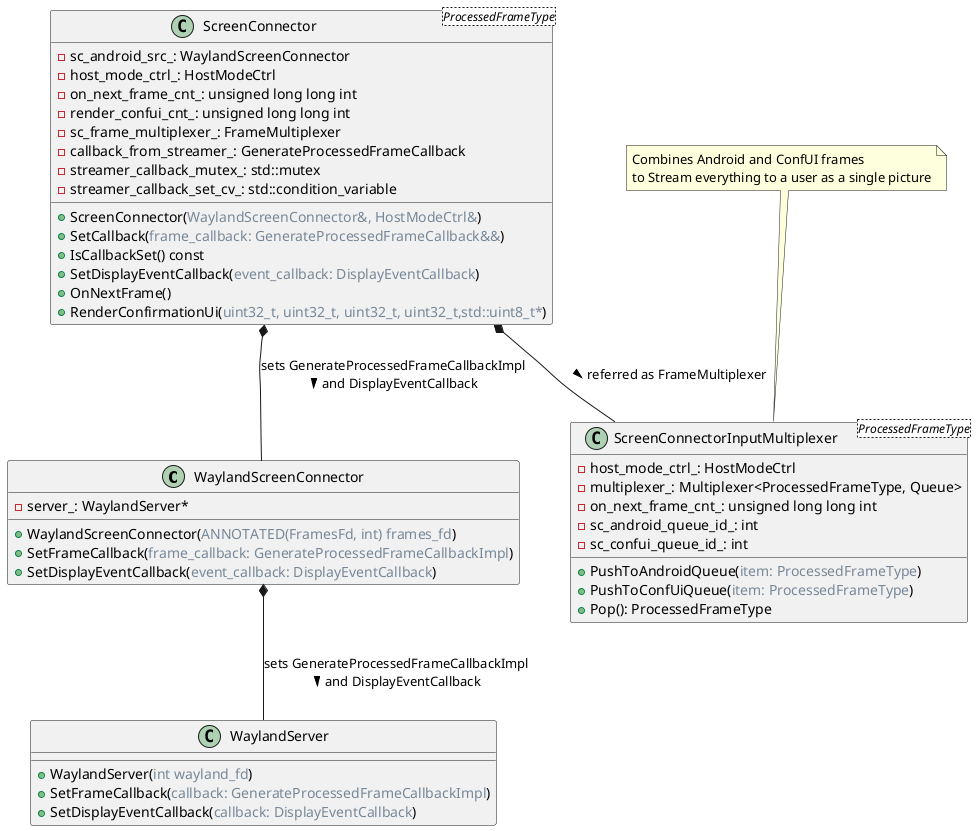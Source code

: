 @startuml

class WaylandScreenConnector {
  -server_: WaylandServer*
  +WaylandScreenConnector(<color:LightSlateGray>ANNOTATED(FramesFd, int) frames_fd</color>)
  +SetFrameCallback(<color:LightSlateGray>frame_callback: GenerateProcessedFrameCallbackImpl</color>)
  +SetDisplayEventCallback(<color:LightSlateGray>event_callback: DisplayEventCallback</color>)
}

' todo remove
class WaylandServer {
  +WaylandServer(<color:LightSlateGray>int wayland_fd</color>)
  +SetFrameCallback(<color:LightSlateGray>callback: GenerateProcessedFrameCallbackImpl</color>)
  +SetDisplayEventCallback(<color:LightSlateGray>callback: DisplayEventCallback</color>)
}

class ScreenConnector<ProcessedFrameType> {
  -sc_android_src_: WaylandScreenConnector
  -host_mode_ctrl_: HostModeCtrl
  -on_next_frame_cnt_: unsigned long long int
  -render_confui_cnt_: unsigned long long int
  -sc_frame_multiplexer_: FrameMultiplexer
  -callback_from_streamer_: GenerateProcessedFrameCallback
  -streamer_callback_mutex_: std::mutex
  -streamer_callback_set_cv_: std::condition_variable
  +ScreenConnector(<color:LightSlateGray>WaylandScreenConnector&, HostModeCtrl&</color>)
  +SetCallback(<color:LightSlateGray>frame_callback: GenerateProcessedFrameCallback&&</color>)
  +IsCallbackSet() const
  +SetDisplayEventCallback(<color:LightSlateGray>event_callback: DisplayEventCallback</color>)
  +OnNextFrame()
  +RenderConfirmationUi(<color:LightSlateGray>uint32_t, uint32_t, uint32_t, uint32_t,std::uint8_t*</color>)
}

class ScreenConnectorInputMultiplexer<ProcessedFrameType> {
  - host_mode_ctrl_: HostModeCtrl
  - multiplexer_: Multiplexer<ProcessedFrameType, Queue>
  - on_next_frame_cnt_: unsigned long long int
  - sc_android_queue_id_: int
  - sc_confui_queue_id_: int
  + PushToAndroidQueue(<color:LightSlateGray>item: ProcessedFrameType</color>)
  + PushToConfUiQueue(<color:LightSlateGray>item: ProcessedFrameType</color>)
  + Pop(): ProcessedFrameType
}
note top of ScreenConnectorInputMultiplexer: Combines Android and ConfUI frames\nto Stream everything to a user as a single picture

ScreenConnector *-- ScreenConnectorInputMultiplexer : referred as FrameMultiplexer >

ScreenConnector *-- WaylandScreenConnector : sets GenerateProcessedFrameCallbackImpl\nand DisplayEventCallback >
WaylandScreenConnector *-- WaylandServer : sets GenerateProcessedFrameCallbackImpl\nand DisplayEventCallback >

@enduml

